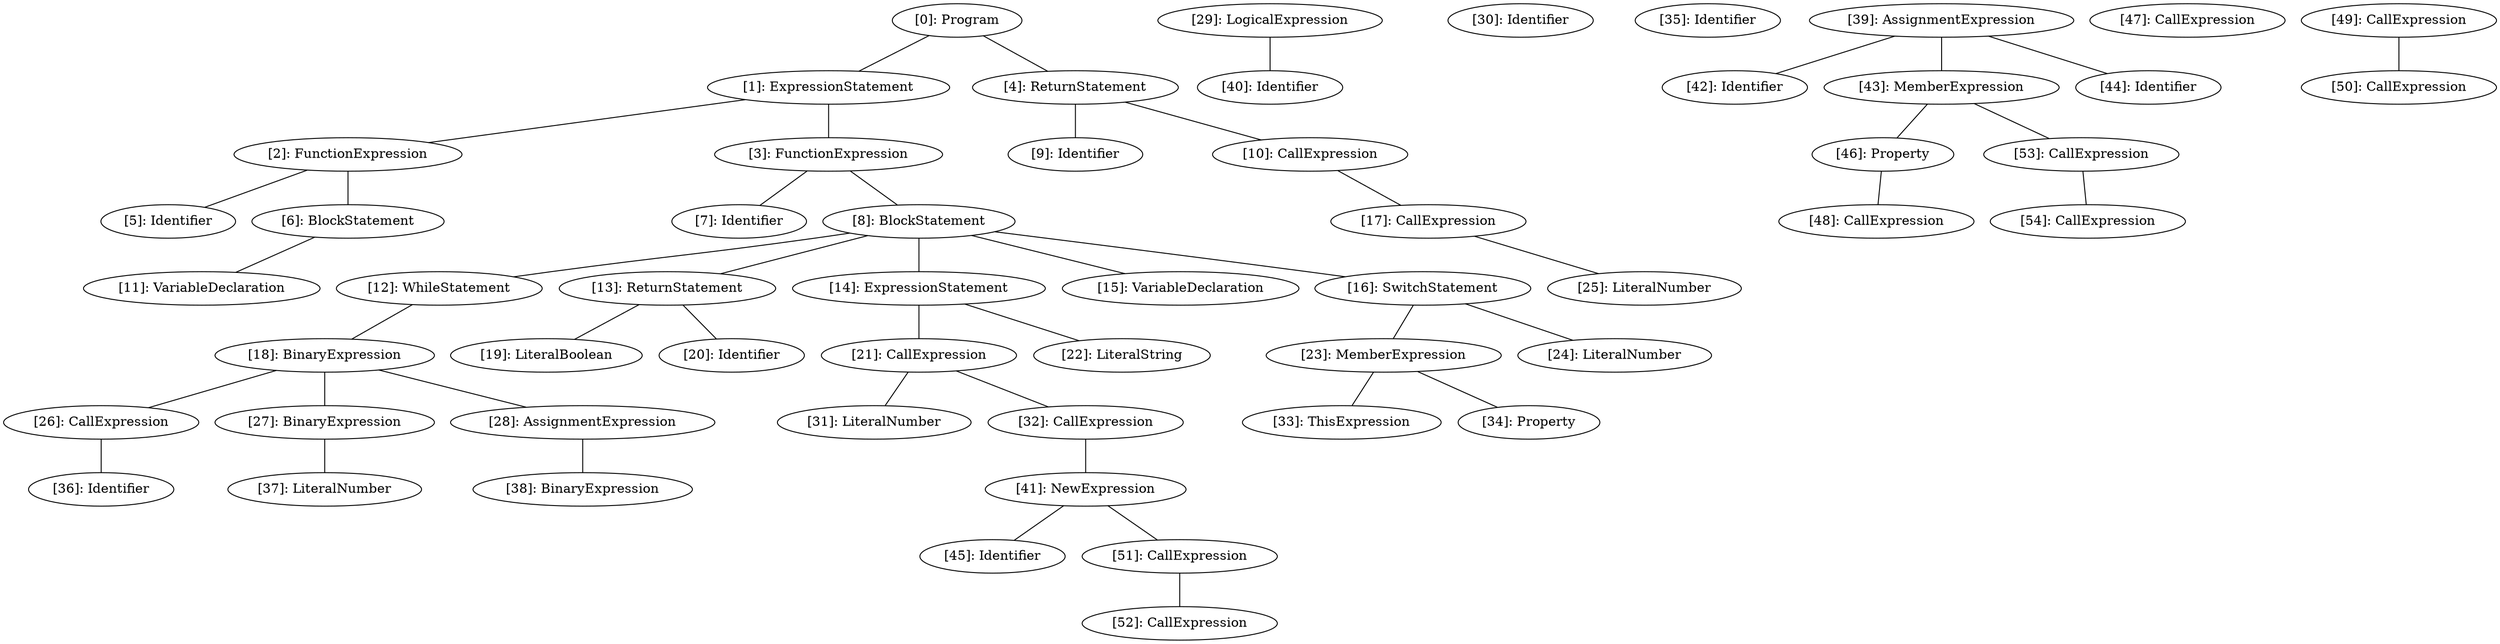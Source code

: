 // Result
graph {
	0 [label="[0]: Program"]
	1 [label="[1]: ExpressionStatement"]
	2 [label="[2]: FunctionExpression"]
	3 [label="[3]: FunctionExpression"]
	4 [label="[4]: ReturnStatement"]
	5 [label="[5]: Identifier"]
	6 [label="[6]: BlockStatement"]
	7 [label="[7]: Identifier"]
	8 [label="[8]: BlockStatement"]
	9 [label="[9]: Identifier"]
	10 [label="[10]: CallExpression"]
	11 [label="[11]: VariableDeclaration"]
	12 [label="[12]: WhileStatement"]
	13 [label="[13]: ReturnStatement"]
	14 [label="[14]: ExpressionStatement"]
	15 [label="[15]: VariableDeclaration"]
	16 [label="[16]: SwitchStatement"]
	17 [label="[17]: CallExpression"]
	18 [label="[18]: BinaryExpression"]
	19 [label="[19]: LiteralBoolean"]
	20 [label="[20]: Identifier"]
	21 [label="[21]: CallExpression"]
	22 [label="[22]: LiteralString"]
	23 [label="[23]: MemberExpression"]
	24 [label="[24]: LiteralNumber"]
	25 [label="[25]: LiteralNumber"]
	26 [label="[26]: CallExpression"]
	27 [label="[27]: BinaryExpression"]
	28 [label="[28]: AssignmentExpression"]
	29 [label="[29]: LogicalExpression"]
	30 [label="[30]: Identifier"]
	31 [label="[31]: LiteralNumber"]
	32 [label="[32]: CallExpression"]
	33 [label="[33]: ThisExpression"]
	34 [label="[34]: Property"]
	35 [label="[35]: Identifier"]
	36 [label="[36]: Identifier"]
	37 [label="[37]: LiteralNumber"]
	38 [label="[38]: BinaryExpression"]
	39 [label="[39]: AssignmentExpression"]
	40 [label="[40]: Identifier"]
	41 [label="[41]: NewExpression"]
	42 [label="[42]: Identifier"]
	43 [label="[43]: MemberExpression"]
	44 [label="[44]: Identifier"]
	45 [label="[45]: Identifier"]
	46 [label="[46]: Property"]
	47 [label="[47]: CallExpression"]
	48 [label="[48]: CallExpression"]
	49 [label="[49]: CallExpression"]
	50 [label="[50]: CallExpression"]
	51 [label="[51]: CallExpression"]
	52 [label="[52]: CallExpression"]
	53 [label="[53]: CallExpression"]
	54 [label="[54]: CallExpression"]
	0 -- 1
	0 -- 4
	1 -- 2
	1 -- 3
	2 -- 5
	2 -- 6
	3 -- 7
	3 -- 8
	4 -- 9
	4 -- 10
	6 -- 11
	8 -- 12
	8 -- 13
	8 -- 14
	8 -- 15
	8 -- 16
	10 -- 17
	12 -- 18
	13 -- 19
	13 -- 20
	14 -- 21
	14 -- 22
	16 -- 23
	16 -- 24
	17 -- 25
	18 -- 26
	18 -- 27
	18 -- 28
	21 -- 31
	21 -- 32
	23 -- 33
	23 -- 34
	26 -- 36
	27 -- 37
	28 -- 38
	29 -- 40
	32 -- 41
	39 -- 42
	39 -- 43
	39 -- 44
	41 -- 45
	41 -- 51
	43 -- 46
	43 -- 53
	46 -- 48
	49 -- 50
	51 -- 52
	53 -- 54
}
